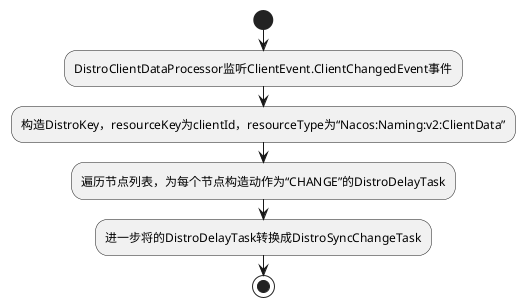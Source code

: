 @startuml
'https://plantuml.com/activity-diagram-beta

start
:DistroClientDataProcessor监听ClientEvent.ClientChangedEvent事件;
:构造DistroKey，resourceKey为clientId，resourceType为“Nacos:Naming:v2:ClientData”;
:遍历节点列表，为每个节点构造动作为“CHANGE”的DistroDelayTask;
:进一步将的DistroDelayTask转换成DistroSyncChangeTask;



stop

@enduml
